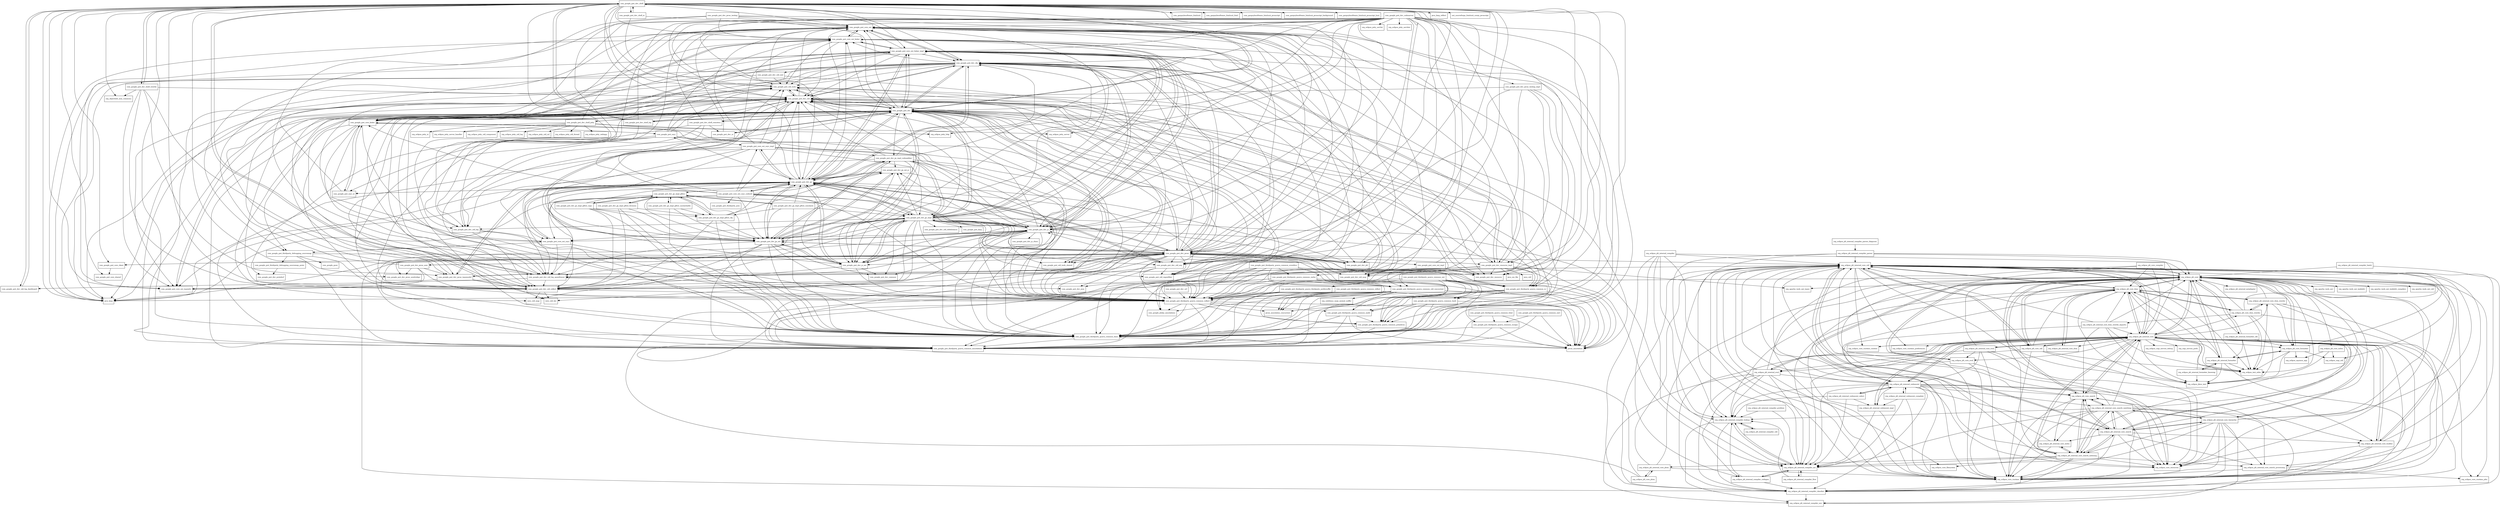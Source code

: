 digraph gwt_dev_2_8_1_package_dependencies {
  node [shape = box, fontsize=10.0];
  com_google_gwt_core_client -> com_google_gwt_core_shared;
  com_google_gwt_core_ext -> com_google_gwt_core_ext_linker;
  com_google_gwt_core_ext -> com_google_gwt_core_ext_typeinfo;
  com_google_gwt_core_ext -> com_google_gwt_dev_cfg;
  com_google_gwt_core_ext -> com_google_gwt_dev_resource;
  com_google_gwt_core_ext -> com_google_gwt_thirdparty_guava_common_base;
  com_google_gwt_core_ext_impl -> com_google_gwt_core_ext;
  com_google_gwt_core_ext_impl -> com_google_gwt_dev_resource;
  com_google_gwt_core_ext_impl -> com_google_gwt_thirdparty_guava_common_collect;
  com_google_gwt_core_ext_linker -> com_google_gwt_core_ext;
  com_google_gwt_core_ext_linker -> com_google_gwt_core_ext_linker_impl;
  com_google_gwt_core_ext_linker -> com_google_gwt_core_linker;
  com_google_gwt_core_ext_linker -> com_google_gwt_dev_js;
  com_google_gwt_core_ext_linker -> com_google_gwt_dev_util;
  com_google_gwt_core_ext_linker -> com_google_gwt_thirdparty_guava_common_base;
  com_google_gwt_core_ext_linker -> com_google_gwt_thirdparty_guava_common_collect;
  com_google_gwt_core_ext_linker -> com_google_gwt_util_tools;
  com_google_gwt_core_ext_linker -> java_lang;
  com_google_gwt_core_ext_linker_impl -> com_google_gwt_core_ext;
  com_google_gwt_core_ext_linker_impl -> com_google_gwt_core_ext_linker;
  com_google_gwt_core_ext_linker_impl -> com_google_gwt_core_ext_soyc;
  com_google_gwt_core_ext_linker_impl -> com_google_gwt_core_linker;
  com_google_gwt_core_ext_linker_impl -> com_google_gwt_dev;
  com_google_gwt_core_ext_linker_impl -> com_google_gwt_dev_cfg;
  com_google_gwt_core_ext_linker_impl -> com_google_gwt_dev_jjs;
  com_google_gwt_core_ext_linker_impl -> com_google_gwt_dev_jjs_impl;
  com_google_gwt_core_ext_linker_impl -> com_google_gwt_dev_js;
  com_google_gwt_core_ext_linker_impl -> com_google_gwt_dev_js_ast;
  com_google_gwt_core_ext_linker_impl -> com_google_gwt_dev_resource;
  com_google_gwt_core_ext_linker_impl -> com_google_gwt_dev_resource_impl;
  com_google_gwt_core_ext_linker_impl -> com_google_gwt_dev_util;
  com_google_gwt_core_ext_linker_impl -> com_google_gwt_dev_util_collect;
  com_google_gwt_core_ext_linker_impl -> com_google_gwt_thirdparty_guava_common_annotations;
  com_google_gwt_core_ext_linker_impl -> com_google_gwt_thirdparty_guava_common_collect;
  com_google_gwt_core_ext_linker_impl -> com_google_gwt_thirdparty_guava_common_primitives;
  com_google_gwt_core_ext_linker_impl -> com_google_gwt_util_tools;
  com_google_gwt_core_ext_linker_impl -> java_lang;
  com_google_gwt_core_ext_soyc -> com_google_gwt_core_linker;
  com_google_gwt_core_ext_soyc -> com_google_gwt_dev_jjs;
  com_google_gwt_core_ext_soyc -> com_google_gwt_dev_util_log_speedtracer;
  com_google_gwt_core_ext_soyc -> com_google_gwt_thirdparty_debugging_sourcemap;
  com_google_gwt_core_ext_soyc -> com_google_gwt_thirdparty_guava_common_collect;
  com_google_gwt_core_ext_soyc_coderef -> com_google_gwt_core_ext_linker;
  com_google_gwt_core_ext_soyc_coderef -> com_google_gwt_core_ext_soyc;
  com_google_gwt_core_ext_soyc_coderef -> com_google_gwt_core_ext_soyc_impl;
  com_google_gwt_core_ext_soyc_coderef -> com_google_gwt_core_linker;
  com_google_gwt_core_ext_soyc_coderef -> com_google_gwt_dev_jjs;
  com_google_gwt_core_ext_soyc_coderef -> com_google_gwt_dev_jjs_ast;
  com_google_gwt_core_ext_soyc_coderef -> com_google_gwt_dev_jjs_impl;
  com_google_gwt_core_ext_soyc_coderef -> com_google_gwt_dev_jjs_impl_codesplitter;
  com_google_gwt_core_ext_soyc_coderef -> com_google_gwt_dev_js;
  com_google_gwt_core_ext_soyc_coderef -> com_google_gwt_dev_js_ast;
  com_google_gwt_core_ext_soyc_coderef -> com_google_gwt_dev_util;
  com_google_gwt_core_ext_soyc_coderef -> com_google_gwt_thirdparty_guava_common_collect;
  com_google_gwt_core_ext_soyc_coderef -> com_google_gwt_thirdparty_json;
  com_google_gwt_core_ext_soyc_coderef -> com_google_gwt_util_tools;
  com_google_gwt_core_ext_soyc_coderef -> java_lang;
  com_google_gwt_core_ext_soyc_impl -> com_google_gwt_core_ext;
  com_google_gwt_core_ext_soyc_impl -> com_google_gwt_core_ext_soyc;
  com_google_gwt_core_ext_soyc_impl -> com_google_gwt_dev_jjs;
  com_google_gwt_core_ext_soyc_impl -> com_google_gwt_dev_jjs_ast;
  com_google_gwt_core_ext_soyc_impl -> com_google_gwt_dev_jjs_impl;
  com_google_gwt_core_ext_soyc_impl -> com_google_gwt_dev_jjs_impl_codesplitter;
  com_google_gwt_core_ext_soyc_impl -> com_google_gwt_dev_js;
  com_google_gwt_core_ext_soyc_impl -> com_google_gwt_dev_js_ast;
  com_google_gwt_core_ext_soyc_impl -> com_google_gwt_dev_util;
  com_google_gwt_core_ext_soyc_impl -> com_google_gwt_thirdparty_guava_common_collect;
  com_google_gwt_core_ext_soyc_impl -> com_google_gwt_util_tools;
  com_google_gwt_core_ext_soyc_impl -> java_lang;
  com_google_gwt_core_linker -> com_google_gwt_core_ext;
  com_google_gwt_core_linker -> com_google_gwt_core_ext_linker;
  com_google_gwt_core_linker -> com_google_gwt_core_ext_linker_impl;
  com_google_gwt_core_linker -> com_google_gwt_dev;
  com_google_gwt_core_linker -> com_google_gwt_dev_util;
  com_google_gwt_core_linker -> com_google_gwt_dev_util_collect;
  com_google_gwt_core_linker -> com_google_gwt_dev_util_log_speedtracer;
  com_google_gwt_core_linker -> com_google_gwt_soyc;
  com_google_gwt_core_linker -> com_google_gwt_soyc_io;
  com_google_gwt_core_linker -> com_google_gwt_thirdparty_debugging_sourcemap;
  com_google_gwt_core_linker -> com_google_gwt_thirdparty_guava_common_base;
  com_google_gwt_core_linker -> com_google_gwt_util_tools;
  com_google_gwt_core_linker -> com_google_gwt_util_tools_shared;
  com_google_gwt_dev -> cern_colt_list;
  com_google_gwt_dev -> cern_colt_map;
  com_google_gwt_dev -> com_google_gwt_core_ext;
  com_google_gwt_dev -> com_google_gwt_core_ext_linker;
  com_google_gwt_dev -> com_google_gwt_core_ext_linker_impl;
  com_google_gwt_dev -> com_google_gwt_core_ext_typeinfo;
  com_google_gwt_dev -> com_google_gwt_core_linker;
  com_google_gwt_dev -> com_google_gwt_dev_cfg;
  com_google_gwt_dev -> com_google_gwt_dev_javac;
  com_google_gwt_dev -> com_google_gwt_dev_javac_typemodel;
  com_google_gwt_dev -> com_google_gwt_dev_jdt;
  com_google_gwt_dev -> com_google_gwt_dev_jjs;
  com_google_gwt_dev -> com_google_gwt_dev_jjs_ast;
  com_google_gwt_dev -> com_google_gwt_dev_jjs_impl;
  com_google_gwt_dev -> com_google_gwt_dev_jjs_impl_codesplitter;
  com_google_gwt_dev -> com_google_gwt_dev_js;
  com_google_gwt_dev -> com_google_gwt_dev_json;
  com_google_gwt_dev -> com_google_gwt_dev_resource;
  com_google_gwt_dev -> com_google_gwt_dev_resource_impl;
  com_google_gwt_dev -> com_google_gwt_dev_shell;
  com_google_gwt_dev -> com_google_gwt_dev_shell_jetty;
  com_google_gwt_dev -> com_google_gwt_dev_shell_log;
  com_google_gwt_dev -> com_google_gwt_dev_shell_remoteui;
  com_google_gwt_dev -> com_google_gwt_dev_ui;
  com_google_gwt_dev -> com_google_gwt_dev_util;
  com_google_gwt_dev -> com_google_gwt_dev_util_arg;
  com_google_gwt_dev -> com_google_gwt_dev_util_collect;
  com_google_gwt_dev -> com_google_gwt_dev_util_log;
  com_google_gwt_dev -> com_google_gwt_dev_util_log_speedtracer;
  com_google_gwt_dev -> com_google_gwt_thirdparty_guava_common_annotations;
  com_google_gwt_dev -> com_google_gwt_thirdparty_guava_common_base;
  com_google_gwt_dev -> com_google_gwt_thirdparty_guava_common_cache;
  com_google_gwt_dev -> com_google_gwt_thirdparty_guava_common_collect;
  com_google_gwt_dev -> com_google_gwt_thirdparty_guava_common_io;
  com_google_gwt_dev -> com_google_gwt_thirdparty_guava_common_util_concurrent;
  com_google_gwt_dev -> com_google_gwt_util_regexfilter;
  com_google_gwt_dev -> com_google_gwt_util_tools;
  com_google_gwt_dev -> com_google_gwt_util_tools_shared;
  com_google_gwt_dev -> java_lang;
  com_google_gwt_dev_cfg -> com_google_gwt_core_ext;
  com_google_gwt_dev_cfg -> com_google_gwt_core_ext_linker;
  com_google_gwt_dev_cfg -> com_google_gwt_core_ext_typeinfo;
  com_google_gwt_dev_cfg -> com_google_gwt_dev;
  com_google_gwt_dev_cfg -> com_google_gwt_dev_javac;
  com_google_gwt_dev_cfg -> com_google_gwt_dev_javac_typemodel;
  com_google_gwt_dev_cfg -> com_google_gwt_dev_jjs;
  com_google_gwt_dev_cfg -> com_google_gwt_dev_js;
  com_google_gwt_dev_cfg -> com_google_gwt_dev_js_ast;
  com_google_gwt_dev_cfg -> com_google_gwt_dev_resource;
  com_google_gwt_dev_cfg -> com_google_gwt_dev_resource_impl;
  com_google_gwt_dev_cfg -> com_google_gwt_dev_util;
  com_google_gwt_dev_cfg -> com_google_gwt_dev_util_collect;
  com_google_gwt_dev_cfg -> com_google_gwt_dev_util_log_speedtracer;
  com_google_gwt_dev_cfg -> com_google_gwt_dev_util_msg;
  com_google_gwt_dev_cfg -> com_google_gwt_dev_util_xml;
  com_google_gwt_dev_cfg -> com_google_gwt_thirdparty_guava_common_annotations;
  com_google_gwt_dev_cfg -> com_google_gwt_thirdparty_guava_common_base;
  com_google_gwt_dev_cfg -> com_google_gwt_thirdparty_guava_common_collect;
  com_google_gwt_dev_cfg -> com_google_gwt_util_tools;
  com_google_gwt_dev_cfg -> java_lang;
  com_google_gwt_dev_codeserver -> com_google_gwt_core_ext;
  com_google_gwt_dev_codeserver -> com_google_gwt_core_ext_linker_impl;
  com_google_gwt_dev_codeserver -> com_google_gwt_core_linker;
  com_google_gwt_dev_codeserver -> com_google_gwt_dev;
  com_google_gwt_dev_codeserver -> com_google_gwt_dev_cfg;
  com_google_gwt_dev_codeserver -> com_google_gwt_dev_javac;
  com_google_gwt_dev_codeserver -> com_google_gwt_dev_jjs;
  com_google_gwt_dev_codeserver -> com_google_gwt_dev_js;
  com_google_gwt_dev_codeserver -> com_google_gwt_dev_json;
  com_google_gwt_dev_codeserver -> com_google_gwt_dev_resource_impl;
  com_google_gwt_dev_codeserver -> com_google_gwt_dev_util;
  com_google_gwt_dev_codeserver -> com_google_gwt_dev_util_arg;
  com_google_gwt_dev_codeserver -> com_google_gwt_dev_util_log;
  com_google_gwt_dev_codeserver -> com_google_gwt_thirdparty_debugging_sourcemap;
  com_google_gwt_dev_codeserver -> com_google_gwt_thirdparty_guava_common_base;
  com_google_gwt_dev_codeserver -> com_google_gwt_thirdparty_guava_common_collect;
  com_google_gwt_dev_codeserver -> com_google_gwt_thirdparty_guava_common_io;
  com_google_gwt_dev_codeserver -> com_google_gwt_thirdparty_guava_common_util_concurrent;
  com_google_gwt_dev_codeserver -> com_google_gwt_util_regexfilter;
  com_google_gwt_dev_codeserver -> com_google_gwt_util_tools;
  com_google_gwt_dev_codeserver -> org_eclipse_jetty_http;
  com_google_gwt_dev_codeserver -> org_eclipse_jetty_server;
  com_google_gwt_dev_codeserver -> org_eclipse_jetty_servlet;
  com_google_gwt_dev_codeserver -> org_eclipse_jetty_servlets;
  com_google_gwt_dev_javac -> com_google_gwt_core_client;
  com_google_gwt_dev_javac -> com_google_gwt_core_ext;
  com_google_gwt_dev_javac -> com_google_gwt_core_ext_impl;
  com_google_gwt_dev_javac -> com_google_gwt_core_ext_linker;
  com_google_gwt_dev_javac -> com_google_gwt_core_ext_linker_impl;
  com_google_gwt_dev_javac -> com_google_gwt_core_ext_typeinfo;
  com_google_gwt_dev_javac -> com_google_gwt_dev;
  com_google_gwt_dev_javac -> com_google_gwt_dev_cfg;
  com_google_gwt_dev_javac -> com_google_gwt_dev_javac_asm;
  com_google_gwt_dev_javac -> com_google_gwt_dev_javac_asmbridge;
  com_google_gwt_dev_javac -> com_google_gwt_dev_javac_typemodel;
  com_google_gwt_dev_javac -> com_google_gwt_dev_jdt;
  com_google_gwt_dev_javac -> com_google_gwt_dev_jjs;
  com_google_gwt_dev_javac -> com_google_gwt_dev_jjs_ast;
  com_google_gwt_dev_javac -> com_google_gwt_dev_jjs_impl;
  com_google_gwt_dev_javac -> com_google_gwt_dev_js;
  com_google_gwt_dev_javac -> com_google_gwt_dev_js_ast;
  com_google_gwt_dev_javac -> com_google_gwt_dev_resource;
  com_google_gwt_dev_javac -> com_google_gwt_dev_resource_impl;
  com_google_gwt_dev_javac -> com_google_gwt_dev_util;
  com_google_gwt_dev_javac -> com_google_gwt_dev_util_arg;
  com_google_gwt_dev_javac -> com_google_gwt_dev_util_collect;
  com_google_gwt_dev_javac -> com_google_gwt_dev_util_log_speedtracer;
  com_google_gwt_dev_javac -> com_google_gwt_dev_util_msg;
  com_google_gwt_dev_javac -> com_google_gwt_thirdparty_guava_common_annotations;
  com_google_gwt_dev_javac -> com_google_gwt_thirdparty_guava_common_base;
  com_google_gwt_dev_javac -> com_google_gwt_thirdparty_guava_common_collect;
  com_google_gwt_dev_javac -> com_google_gwt_thirdparty_guava_common_io;
  com_google_gwt_dev_javac -> com_google_gwt_thirdparty_guava_common_util_concurrent;
  com_google_gwt_dev_javac -> com_google_gwt_util_regexfilter;
  com_google_gwt_dev_javac -> com_google_gwt_util_tools;
  com_google_gwt_dev_javac -> com_google_gwt_util_tools_shared;
  com_google_gwt_dev_javac -> java_lang;
  com_google_gwt_dev_javac -> org_eclipse_jdt_internal_compiler_classfmt;
  com_google_gwt_dev_javac -> org_eclipse_jdt_internal_core_util;
  com_google_gwt_dev_javac_asm -> com_google_gwt_core_ext;
  com_google_gwt_dev_javac_asm -> com_google_gwt_core_ext_typeinfo;
  com_google_gwt_dev_javac_asm -> com_google_gwt_dev_javac;
  com_google_gwt_dev_javac_asm -> com_google_gwt_dev_javac_asmbridge;
  com_google_gwt_dev_javac_asm -> com_google_gwt_dev_javac_typemodel;
  com_google_gwt_dev_javac_asm -> com_google_gwt_dev_util;
  com_google_gwt_dev_javac_asm -> com_google_gwt_thirdparty_guava_common_collect;
  com_google_gwt_dev_javac_testing -> com_google_gwt_core_ext;
  com_google_gwt_dev_javac_testing -> com_google_gwt_core_ext_linker;
  com_google_gwt_dev_javac_testing -> com_google_gwt_dev;
  com_google_gwt_dev_javac_testing -> com_google_gwt_dev_javac;
  com_google_gwt_dev_javac_testing -> com_google_gwt_dev_javac_testing_impl;
  com_google_gwt_dev_javac_testing -> com_google_gwt_dev_util_collect;
  com_google_gwt_dev_javac_testing -> com_google_gwt_dev_util_log;
  com_google_gwt_dev_javac_testing_impl -> com_google_gwt_dev_javac;
  com_google_gwt_dev_javac_testing_impl -> com_google_gwt_dev_resource;
  com_google_gwt_dev_javac_testing_impl -> com_google_gwt_dev_resource_impl;
  com_google_gwt_dev_javac_testing_impl -> com_google_gwt_dev_util;
  com_google_gwt_dev_javac_testing_impl -> com_google_gwt_thirdparty_guava_common_collect;
  com_google_gwt_dev_javac_testing_impl -> com_google_gwt_thirdparty_guava_common_io;
  com_google_gwt_dev_javac_typemodel -> com_google_gwt_core_ext_typeinfo;
  com_google_gwt_dev_javac_typemodel -> com_google_gwt_dev_javac;
  com_google_gwt_dev_javac_typemodel -> com_google_gwt_dev_jjs;
  com_google_gwt_dev_javac_typemodel -> com_google_gwt_dev_util;
  com_google_gwt_dev_javac_typemodel -> com_google_gwt_dev_util_collect;
  com_google_gwt_dev_javac_typemodel -> com_google_gwt_thirdparty_guava_common_collect;
  com_google_gwt_dev_jdt -> com_google_gwt_core_ext;
  com_google_gwt_dev_jdt -> com_google_gwt_dev_javac;
  com_google_gwt_dev_jjs -> com_google_gwt_core_ext;
  com_google_gwt_dev_jjs -> com_google_gwt_core_ext_linker;
  com_google_gwt_dev_jjs -> com_google_gwt_core_ext_linker_impl;
  com_google_gwt_dev_jjs -> com_google_gwt_core_ext_soyc;
  com_google_gwt_dev_jjs -> com_google_gwt_core_ext_soyc_coderef;
  com_google_gwt_dev_jjs -> com_google_gwt_core_ext_soyc_impl;
  com_google_gwt_dev_jjs -> com_google_gwt_core_ext_typeinfo;
  com_google_gwt_dev_jjs -> com_google_gwt_core_linker;
  com_google_gwt_dev_jjs -> com_google_gwt_dev;
  com_google_gwt_dev_jjs -> com_google_gwt_dev_cfg;
  com_google_gwt_dev_jjs -> com_google_gwt_dev_javac;
  com_google_gwt_dev_jjs -> com_google_gwt_dev_javac_typemodel;
  com_google_gwt_dev_jjs -> com_google_gwt_dev_jdt;
  com_google_gwt_dev_jjs -> com_google_gwt_dev_jjs_ast;
  com_google_gwt_dev_jjs -> com_google_gwt_dev_jjs_impl;
  com_google_gwt_dev_jjs -> com_google_gwt_dev_jjs_impl_codesplitter;
  com_google_gwt_dev_jjs -> com_google_gwt_dev_jjs_impl_gflow;
  com_google_gwt_dev_jjs -> com_google_gwt_dev_js;
  com_google_gwt_dev_jjs -> com_google_gwt_dev_js_ast;
  com_google_gwt_dev_jjs -> com_google_gwt_dev_util;
  com_google_gwt_dev_jjs -> com_google_gwt_dev_util_arg;
  com_google_gwt_dev_jjs -> com_google_gwt_dev_util_log_speedtracer;
  com_google_gwt_dev_jjs -> com_google_gwt_soyc;
  com_google_gwt_dev_jjs -> com_google_gwt_soyc_io;
  com_google_gwt_dev_jjs -> com_google_gwt_thirdparty_guava_common_annotations;
  com_google_gwt_dev_jjs -> com_google_gwt_thirdparty_guava_common_collect;
  com_google_gwt_dev_jjs -> com_google_gwt_util_regexfilter;
  com_google_gwt_dev_jjs_ast -> com_google_gwt_dev;
  com_google_gwt_dev_jjs_ast -> com_google_gwt_dev_common;
  com_google_gwt_dev_jjs_ast -> com_google_gwt_dev_javac;
  com_google_gwt_dev_jjs_ast -> com_google_gwt_dev_jjs;
  com_google_gwt_dev_jjs_ast -> com_google_gwt_dev_jjs_ast_js;
  com_google_gwt_dev_jjs_ast -> com_google_gwt_dev_jjs_impl;
  com_google_gwt_dev_jjs_ast -> com_google_gwt_dev_jjs_impl_codesplitter;
  com_google_gwt_dev_jjs_ast -> com_google_gwt_dev_js;
  com_google_gwt_dev_jjs_ast -> com_google_gwt_dev_js_ast;
  com_google_gwt_dev_jjs_ast -> com_google_gwt_dev_util;
  com_google_gwt_dev_jjs_ast -> com_google_gwt_dev_util_collect;
  com_google_gwt_dev_jjs_ast -> com_google_gwt_dev_util_log_speedtracer;
  com_google_gwt_dev_jjs_ast -> com_google_gwt_thirdparty_guava_common_annotations;
  com_google_gwt_dev_jjs_ast -> com_google_gwt_thirdparty_guava_common_base;
  com_google_gwt_dev_jjs_ast -> com_google_gwt_thirdparty_guava_common_collect;
  com_google_gwt_dev_jjs_ast_js -> com_google_gwt_dev_jjs;
  com_google_gwt_dev_jjs_ast_js -> com_google_gwt_dev_jjs_ast;
  com_google_gwt_dev_jjs_ast_js -> com_google_gwt_dev_js_ast;
  com_google_gwt_dev_jjs_ast_js -> com_google_gwt_dev_util_collect;
  com_google_gwt_dev_jjs_ast_js -> com_google_gwt_thirdparty_guava_common_collect;
  com_google_gwt_dev_jjs_impl -> cern_colt_list;
  com_google_gwt_dev_jjs_impl -> cern_colt_map;
  com_google_gwt_dev_jjs_impl -> com_google_gwt_core_ext;
  com_google_gwt_dev_jjs_impl -> com_google_gwt_core_ext_linker;
  com_google_gwt_dev_jjs_impl -> com_google_gwt_core_ext_linker_impl;
  com_google_gwt_dev_jjs_impl -> com_google_gwt_core_ext_soyc;
  com_google_gwt_dev_jjs_impl -> com_google_gwt_dev;
  com_google_gwt_dev_jjs_impl -> com_google_gwt_dev_cfg;
  com_google_gwt_dev_jjs_impl -> com_google_gwt_dev_common;
  com_google_gwt_dev_jjs_impl -> com_google_gwt_dev_javac;
  com_google_gwt_dev_jjs_impl -> com_google_gwt_dev_jdt;
  com_google_gwt_dev_jjs_impl -> com_google_gwt_dev_jjs;
  com_google_gwt_dev_jjs_impl -> com_google_gwt_dev_jjs_ast;
  com_google_gwt_dev_jjs_impl -> com_google_gwt_dev_jjs_ast_js;
  com_google_gwt_dev_jjs_impl -> com_google_gwt_dev_jjs_impl_codesplitter;
  com_google_gwt_dev_jjs_impl -> com_google_gwt_dev_js;
  com_google_gwt_dev_jjs_impl -> com_google_gwt_dev_js_ast;
  com_google_gwt_dev_jjs_impl -> com_google_gwt_dev_util;
  com_google_gwt_dev_jjs_impl -> com_google_gwt_dev_util_arg;
  com_google_gwt_dev_jjs_impl -> com_google_gwt_dev_util_collect;
  com_google_gwt_dev_jjs_impl -> com_google_gwt_dev_util_editdistance;
  com_google_gwt_dev_jjs_impl -> com_google_gwt_dev_util_log;
  com_google_gwt_dev_jjs_impl -> com_google_gwt_dev_util_log_speedtracer;
  com_google_gwt_dev_jjs_impl -> com_google_gwt_lang;
  com_google_gwt_dev_jjs_impl -> com_google_gwt_thirdparty_guava_common_annotations;
  com_google_gwt_dev_jjs_impl -> com_google_gwt_thirdparty_guava_common_base;
  com_google_gwt_dev_jjs_impl -> com_google_gwt_thirdparty_guava_common_collect;
  com_google_gwt_dev_jjs_impl -> com_google_gwt_util_regexfilter;
  com_google_gwt_dev_jjs_impl -> org_eclipse_jdt_internal_compiler_ast;
  com_google_gwt_dev_jjs_impl -> org_eclipse_jdt_internal_compiler_lookup;
  com_google_gwt_dev_jjs_impl_codesplitter -> com_google_gwt_core_ext;
  com_google_gwt_dev_jjs_impl_codesplitter -> com_google_gwt_dev_cfg;
  com_google_gwt_dev_jjs_impl_codesplitter -> com_google_gwt_dev_jjs;
  com_google_gwt_dev_jjs_impl_codesplitter -> com_google_gwt_dev_jjs_ast;
  com_google_gwt_dev_jjs_impl_codesplitter -> com_google_gwt_dev_jjs_ast_js;
  com_google_gwt_dev_jjs_impl_codesplitter -> com_google_gwt_dev_jjs_impl;
  com_google_gwt_dev_jjs_impl_codesplitter -> com_google_gwt_dev_js;
  com_google_gwt_dev_jjs_impl_codesplitter -> com_google_gwt_dev_js_ast;
  com_google_gwt_dev_jjs_impl_codesplitter -> com_google_gwt_dev_util;
  com_google_gwt_dev_jjs_impl_codesplitter -> com_google_gwt_dev_util_log_speedtracer;
  com_google_gwt_dev_jjs_impl_codesplitter -> com_google_gwt_thirdparty_guava_common_base;
  com_google_gwt_dev_jjs_impl_codesplitter -> com_google_gwt_thirdparty_guava_common_collect;
  com_google_gwt_dev_jjs_impl_gflow -> com_google_gwt_dev_jjs_ast;
  com_google_gwt_dev_jjs_impl_gflow -> com_google_gwt_dev_jjs_impl;
  com_google_gwt_dev_jjs_impl_gflow -> com_google_gwt_dev_jjs_impl_gflow_cfg;
  com_google_gwt_dev_jjs_impl_gflow -> com_google_gwt_dev_jjs_impl_gflow_constants;
  com_google_gwt_dev_jjs_impl_gflow -> com_google_gwt_dev_jjs_impl_gflow_copy;
  com_google_gwt_dev_jjs_impl_gflow -> com_google_gwt_dev_jjs_impl_gflow_liveness;
  com_google_gwt_dev_jjs_impl_gflow -> com_google_gwt_dev_jjs_impl_gflow_unreachable;
  com_google_gwt_dev_jjs_impl_gflow -> com_google_gwt_dev_util_log_speedtracer;
  com_google_gwt_dev_jjs_impl_gflow -> com_google_gwt_thirdparty_guava_common_base;
  com_google_gwt_dev_jjs_impl_gflow_cfg -> com_google_gwt_dev_jjs;
  com_google_gwt_dev_jjs_impl_gflow_cfg -> com_google_gwt_dev_jjs_ast;
  com_google_gwt_dev_jjs_impl_gflow_cfg -> com_google_gwt_dev_jjs_ast_js;
  com_google_gwt_dev_jjs_impl_gflow_cfg -> com_google_gwt_dev_jjs_impl_gflow;
  com_google_gwt_dev_jjs_impl_gflow_cfg -> com_google_gwt_dev_util_collect;
  com_google_gwt_dev_jjs_impl_gflow_cfg -> com_google_gwt_thirdparty_guava_common_base;
  com_google_gwt_dev_jjs_impl_gflow_constants -> com_google_gwt_dev_jjs;
  com_google_gwt_dev_jjs_impl_gflow_constants -> com_google_gwt_dev_jjs_ast;
  com_google_gwt_dev_jjs_impl_gflow_constants -> com_google_gwt_dev_jjs_ast_js;
  com_google_gwt_dev_jjs_impl_gflow_constants -> com_google_gwt_dev_jjs_impl;
  com_google_gwt_dev_jjs_impl_gflow_constants -> com_google_gwt_dev_jjs_impl_gflow;
  com_google_gwt_dev_jjs_impl_gflow_constants -> com_google_gwt_dev_jjs_impl_gflow_cfg;
  com_google_gwt_dev_jjs_impl_gflow_constants -> com_google_gwt_thirdparty_guava_common_base;
  com_google_gwt_dev_jjs_impl_gflow_copy -> com_google_gwt_dev_jjs;
  com_google_gwt_dev_jjs_impl_gflow_copy -> com_google_gwt_dev_jjs_ast;
  com_google_gwt_dev_jjs_impl_gflow_copy -> com_google_gwt_dev_jjs_impl_gflow;
  com_google_gwt_dev_jjs_impl_gflow_copy -> com_google_gwt_dev_jjs_impl_gflow_cfg;
  com_google_gwt_dev_jjs_impl_gflow_copy -> com_google_gwt_dev_util_collect;
  com_google_gwt_dev_jjs_impl_gflow_copy -> com_google_gwt_thirdparty_guava_common_base;
  com_google_gwt_dev_jjs_impl_gflow_liveness -> com_google_gwt_dev_jjs_ast;
  com_google_gwt_dev_jjs_impl_gflow_liveness -> com_google_gwt_dev_jjs_impl_gflow;
  com_google_gwt_dev_jjs_impl_gflow_liveness -> com_google_gwt_dev_jjs_impl_gflow_cfg;
  com_google_gwt_dev_jjs_impl_gflow_liveness -> com_google_gwt_dev_util_collect;
  com_google_gwt_dev_jjs_impl_gflow_liveness -> com_google_gwt_thirdparty_guava_common_base;
  com_google_gwt_dev_jjs_impl_gflow_unreachable -> com_google_gwt_dev_jjs_ast;
  com_google_gwt_dev_jjs_impl_gflow_unreachable -> com_google_gwt_dev_jjs_impl_gflow;
  com_google_gwt_dev_jjs_impl_gflow_unreachable -> com_google_gwt_dev_jjs_impl_gflow_cfg;
  com_google_gwt_dev_jjs_impl_gflow_unreachable -> com_google_gwt_thirdparty_guava_common_base;
  com_google_gwt_dev_js -> com_google_gwt_core_ext;
  com_google_gwt_dev_js -> com_google_gwt_core_ext_linker;
  com_google_gwt_dev_js -> com_google_gwt_core_ext_linker_impl;
  com_google_gwt_dev_js -> com_google_gwt_core_ext_soyc;
  com_google_gwt_dev_js -> com_google_gwt_dev_cfg;
  com_google_gwt_dev_js -> com_google_gwt_dev_common;
  com_google_gwt_dev_js -> com_google_gwt_dev_jjs;
  com_google_gwt_dev_js -> com_google_gwt_dev_jjs_ast;
  com_google_gwt_dev_js -> com_google_gwt_dev_jjs_ast_js;
  com_google_gwt_dev_js -> com_google_gwt_dev_jjs_impl;
  com_google_gwt_dev_js -> com_google_gwt_dev_js_ast;
  com_google_gwt_dev_js -> com_google_gwt_dev_js_rhino;
  com_google_gwt_dev_js -> com_google_gwt_dev_util;
  com_google_gwt_dev_js -> com_google_gwt_dev_util_collect;
  com_google_gwt_dev_js -> com_google_gwt_dev_util_log_speedtracer;
  com_google_gwt_dev_js -> com_google_gwt_thirdparty_guava_common_annotations;
  com_google_gwt_dev_js -> com_google_gwt_thirdparty_guava_common_base;
  com_google_gwt_dev_js -> com_google_gwt_thirdparty_guava_common_collect;
  com_google_gwt_dev_js -> com_google_gwt_thirdparty_guava_common_io;
  com_google_gwt_dev_js -> com_google_gwt_util_tools_shared;
  com_google_gwt_dev_js_ast -> com_google_gwt_dev_common;
  com_google_gwt_dev_js_ast -> com_google_gwt_dev_jjs;
  com_google_gwt_dev_js_ast -> com_google_gwt_dev_jjs_ast;
  com_google_gwt_dev_js_ast -> com_google_gwt_dev_jjs_impl;
  com_google_gwt_dev_js_ast -> com_google_gwt_dev_js;
  com_google_gwt_dev_js_ast -> com_google_gwt_dev_util;
  com_google_gwt_dev_js_ast -> com_google_gwt_dev_util_collect;
  com_google_gwt_dev_js_ast -> com_google_gwt_thirdparty_guava_common_collect;
  com_google_gwt_dev_resource_impl -> com_google_gwt_core_ext;
  com_google_gwt_dev_resource_impl -> com_google_gwt_dev_cfg;
  com_google_gwt_dev_resource_impl -> com_google_gwt_dev_resource;
  com_google_gwt_dev_resource_impl -> com_google_gwt_dev_util;
  com_google_gwt_dev_resource_impl -> com_google_gwt_dev_util_collect;
  com_google_gwt_dev_resource_impl -> com_google_gwt_dev_util_log_speedtracer;
  com_google_gwt_dev_resource_impl -> com_google_gwt_dev_util_msg;
  com_google_gwt_dev_resource_impl -> com_google_gwt_thirdparty_guava_common_annotations;
  com_google_gwt_dev_resource_impl -> com_google_gwt_thirdparty_guava_common_base;
  com_google_gwt_dev_resource_impl -> com_google_gwt_thirdparty_guava_common_collect;
  com_google_gwt_dev_resource_impl -> com_google_gwt_thirdparty_guava_common_io;
  com_google_gwt_dev_resource_impl -> java_nio_file;
  com_google_gwt_dev_resource_impl -> java_util;
  com_google_gwt_dev_resource_impl -> org_apache_tools_ant_types;
  com_google_gwt_dev_shell -> com_gargoylesoftware_htmlunit;
  com_google_gwt_dev_shell -> com_gargoylesoftware_htmlunit_html;
  com_google_gwt_dev_shell -> com_gargoylesoftware_htmlunit_javascript;
  com_google_gwt_dev_shell -> com_gargoylesoftware_htmlunit_javascript_background;
  com_google_gwt_dev_shell -> com_gargoylesoftware_htmlunit_javascript_host;
  com_google_gwt_dev_shell -> com_google_gwt_core_client;
  com_google_gwt_dev_shell -> com_google_gwt_core_ext;
  com_google_gwt_dev_shell -> com_google_gwt_core_ext_linker;
  com_google_gwt_dev_shell -> com_google_gwt_core_ext_linker_impl;
  com_google_gwt_dev_shell -> com_google_gwt_core_ext_typeinfo;
  com_google_gwt_dev_shell -> com_google_gwt_core_shared;
  com_google_gwt_dev_shell -> com_google_gwt_dev;
  com_google_gwt_dev_shell -> com_google_gwt_dev_cfg;
  com_google_gwt_dev_shell -> com_google_gwt_dev_javac;
  com_google_gwt_dev_shell -> com_google_gwt_dev_javac_typemodel;
  com_google_gwt_dev_shell -> com_google_gwt_dev_jdt;
  com_google_gwt_dev_shell -> com_google_gwt_dev_jjs;
  com_google_gwt_dev_shell -> com_google_gwt_dev_js;
  com_google_gwt_dev_shell -> com_google_gwt_dev_js_ast;
  com_google_gwt_dev_shell -> com_google_gwt_dev_shell_ie;
  com_google_gwt_dev_shell -> com_google_gwt_dev_shell_log;
  com_google_gwt_dev_shell -> com_google_gwt_dev_shell_rewrite;
  com_google_gwt_dev_shell -> com_google_gwt_dev_util;
  com_google_gwt_dev_shell -> com_google_gwt_dev_util_arg;
  com_google_gwt_dev_shell -> com_google_gwt_dev_util_collect;
  com_google_gwt_dev_shell -> com_google_gwt_dev_util_log;
  com_google_gwt_dev_shell -> com_google_gwt_dev_util_log_dashboard;
  com_google_gwt_dev_shell -> com_google_gwt_dev_util_log_speedtracer;
  com_google_gwt_dev_shell -> com_google_gwt_dev_util_msg;
  com_google_gwt_dev_shell -> com_google_gwt_thirdparty_guava_common_base;
  com_google_gwt_dev_shell -> com_google_gwt_thirdparty_guava_common_collect;
  com_google_gwt_dev_shell -> com_google_gwt_thirdparty_guava_common_primitives;
  com_google_gwt_dev_shell -> com_google_gwt_util_regexfilter;
  com_google_gwt_dev_shell -> com_google_gwt_util_tools;
  com_google_gwt_dev_shell -> java_lang;
  com_google_gwt_dev_shell -> java_lang_reflect;
  com_google_gwt_dev_shell -> net_sourceforge_htmlunit_corejs_javascript;
  com_google_gwt_dev_shell -> org_objectweb_asm_commons;
  com_google_gwt_dev_shell_ie -> com_google_gwt_core_ext;
  com_google_gwt_dev_shell_ie -> com_google_gwt_dev_shell;
  com_google_gwt_dev_shell_ie -> com_google_gwt_util_tools;
  com_google_gwt_dev_shell_jetty -> com_google_gwt_core_ext;
  com_google_gwt_dev_shell_jetty -> com_google_gwt_dev_util;
  com_google_gwt_dev_shell_jetty -> com_google_gwt_thirdparty_guava_common_collect;
  com_google_gwt_dev_shell_jetty -> org_eclipse_jetty_http;
  com_google_gwt_dev_shell_jetty -> org_eclipse_jetty_io;
  com_google_gwt_dev_shell_jetty -> org_eclipse_jetty_server;
  com_google_gwt_dev_shell_jetty -> org_eclipse_jetty_server_handler;
  com_google_gwt_dev_shell_jetty -> org_eclipse_jetty_util_component;
  com_google_gwt_dev_shell_jetty -> org_eclipse_jetty_util_log;
  com_google_gwt_dev_shell_jetty -> org_eclipse_jetty_util_ssl;
  com_google_gwt_dev_shell_jetty -> org_eclipse_jetty_util_thread;
  com_google_gwt_dev_shell_jetty -> org_eclipse_jetty_webapp;
  com_google_gwt_dev_shell_log -> com_google_gwt_core_ext;
  com_google_gwt_dev_shell_log -> com_google_gwt_dev;
  com_google_gwt_dev_shell_log -> com_google_gwt_dev_shell;
  com_google_gwt_dev_shell_log -> com_google_gwt_dev_util;
  com_google_gwt_dev_shell_log -> com_google_gwt_dev_util_log;
  com_google_gwt_dev_shell_remoteui -> com_google_gwt_core_ext;
  com_google_gwt_dev_shell_remoteui -> com_google_gwt_dev;
  com_google_gwt_dev_shell_remoteui -> com_google_gwt_dev_protobuf;
  com_google_gwt_dev_shell_remoteui -> com_google_gwt_dev_ui;
  com_google_gwt_dev_shell_remoteui -> com_google_gwt_dev_util;
  com_google_gwt_dev_shell_remoteui -> com_google_gwt_dev_util_collect;
  com_google_gwt_dev_shell_remoteui -> com_google_gwt_dev_util_log;
  com_google_gwt_dev_shell_rewrite -> com_google_gwt_core_ext_typeinfo;
  com_google_gwt_dev_shell_rewrite -> com_google_gwt_dev_javac_asmbridge;
  com_google_gwt_dev_shell_rewrite -> com_google_gwt_dev_shell;
  com_google_gwt_dev_shell_rewrite -> com_google_gwt_dev_util;
  com_google_gwt_dev_shell_rewrite -> com_google_gwt_dev_util_collect;
  com_google_gwt_dev_shell_rewrite -> com_google_gwt_dev_util_log_speedtracer;
  com_google_gwt_dev_shell_rewrite -> org_objectweb_asm_commons;
  com_google_gwt_dev_ui -> com_google_gwt_core_ext;
  com_google_gwt_dev_ui -> com_google_gwt_dev;
  com_google_gwt_dev_ui -> com_google_gwt_dev_util_log;
  com_google_gwt_dev_url -> com_google_gwt_thirdparty_guava_common_collect;
  com_google_gwt_dev_util -> com_google_gwt_core_ext;
  com_google_gwt_dev_util -> com_google_gwt_core_ext_typeinfo;
  com_google_gwt_dev_util -> com_google_gwt_dev;
  com_google_gwt_dev_util -> com_google_gwt_dev_cfg;
  com_google_gwt_dev_util -> com_google_gwt_dev_jjs_ast;
  com_google_gwt_dev_util -> com_google_gwt_dev_util_collect;
  com_google_gwt_dev_util -> com_google_gwt_dev_util_log_speedtracer;
  com_google_gwt_dev_util -> com_google_gwt_dev_util_msg;
  com_google_gwt_dev_util -> com_google_gwt_thirdparty_guava_common_base;
  com_google_gwt_dev_util -> com_google_gwt_thirdparty_guava_common_collect;
  com_google_gwt_dev_util -> com_google_gwt_thirdparty_guava_common_hash;
  com_google_gwt_dev_util -> com_google_gwt_thirdparty_guava_common_io;
  com_google_gwt_dev_util -> com_google_gwt_util_tools;
  com_google_gwt_dev_util -> com_google_gwt_util_tools_shared;
  com_google_gwt_dev_util -> java_lang;
  com_google_gwt_dev_util_arg -> com_google_gwt_core_ext;
  com_google_gwt_dev_util_arg -> com_google_gwt_dev_cfg;
  com_google_gwt_dev_util_arg -> com_google_gwt_dev_jjs;
  com_google_gwt_dev_util_arg -> com_google_gwt_dev_js;
  com_google_gwt_dev_util_arg -> com_google_gwt_thirdparty_guava_common_annotations;
  com_google_gwt_dev_util_arg -> com_google_gwt_thirdparty_guava_common_base;
  com_google_gwt_dev_util_arg -> com_google_gwt_thirdparty_guava_common_collect;
  com_google_gwt_dev_util_arg -> com_google_gwt_util_regexfilter;
  com_google_gwt_dev_util_arg -> com_google_gwt_util_tools;
  com_google_gwt_dev_util_collect -> cern_colt_list;
  com_google_gwt_dev_util_collect -> cern_colt_map;
  com_google_gwt_dev_util_collect -> com_google_gwt_thirdparty_guava_common_collect;
  com_google_gwt_dev_util_log -> com_google_gwt_core_ext;
  com_google_gwt_dev_util_log -> com_google_gwt_dev_util_collect;
  com_google_gwt_dev_util_log -> com_google_gwt_thirdparty_guava_common_base;
  com_google_gwt_dev_util_log -> com_google_gwt_thirdparty_guava_common_collect;
  com_google_gwt_dev_util_log_dashboard -> com_google_gwt_dev_shell;
  com_google_gwt_dev_util_log_speedtracer -> com_google_gwt_dev_json;
  com_google_gwt_dev_util_log_speedtracer -> com_google_gwt_dev_shell;
  com_google_gwt_dev_util_log_speedtracer -> com_google_gwt_dev_util_collect;
  com_google_gwt_dev_util_log_speedtracer -> com_google_gwt_dev_util_log_dashboard;
  com_google_gwt_dev_util_msg -> com_google_gwt_core_ext;
  com_google_gwt_dev_util_xml -> com_google_gwt_core_ext;
  com_google_gwt_dev_util_xml -> com_google_gwt_dev_util_msg;
  com_google_gwt_dev_util_xml -> com_google_gwt_util_tools;
  com_google_gwt_dev_util_xml -> java_lang;
  com_google_gwt_soyc -> com_google_gwt_core_ext_linker;
  com_google_gwt_soyc -> com_google_gwt_core_ext_soyc_impl;
  com_google_gwt_soyc -> com_google_gwt_dev_util;
  com_google_gwt_soyc -> com_google_gwt_dev_util_collect;
  com_google_gwt_soyc -> com_google_gwt_soyc_io;
  com_google_gwt_soyc -> com_google_gwt_thirdparty_guava_common_base;
  com_google_gwt_soyc -> com_google_gwt_thirdparty_guava_common_collect;
  com_google_gwt_soyc -> com_google_gwt_util_tools;
  com_google_gwt_soyc_io -> com_google_gwt_core_ext_linker;
  com_google_gwt_soyc_io -> com_google_gwt_core_linker;
  com_google_gwt_thirdparty_debugging_sourcemap -> com_google_gson;
  com_google_gwt_thirdparty_debugging_sourcemap -> com_google_gwt_thirdparty_debugging_sourcemap_proto;
  com_google_gwt_thirdparty_debugging_sourcemap -> com_google_gwt_thirdparty_guava_common_annotations;
  com_google_gwt_thirdparty_debugging_sourcemap -> com_google_gwt_thirdparty_guava_common_base;
  com_google_gwt_thirdparty_debugging_sourcemap -> javax_annotation;
  com_google_gwt_thirdparty_debugging_sourcemap_proto -> com_google_gwt_dev_protobuf;
  com_google_gwt_thirdparty_guava_common_base -> com_google_gwt_thirdparty_guava_common_annotations;
  com_google_gwt_thirdparty_guava_common_base -> javax_annotation;
  com_google_gwt_thirdparty_guava_common_cache -> com_google_gwt_thirdparty_guava_common_annotations;
  com_google_gwt_thirdparty_guava_common_cache -> com_google_gwt_thirdparty_guava_common_base;
  com_google_gwt_thirdparty_guava_common_cache -> com_google_gwt_thirdparty_guava_common_collect;
  com_google_gwt_thirdparty_guava_common_cache -> com_google_gwt_thirdparty_guava_common_primitives;
  com_google_gwt_thirdparty_guava_common_cache -> com_google_gwt_thirdparty_guava_common_util_concurrent;
  com_google_gwt_thirdparty_guava_common_cache -> com_google_j2objc_annotations;
  com_google_gwt_thirdparty_guava_common_cache -> javax_annotation;
  com_google_gwt_thirdparty_guava_common_cache -> javax_annotation_concurrent;
  com_google_gwt_thirdparty_guava_common_collect -> com_google_gwt_thirdparty_guava_common_annotations;
  com_google_gwt_thirdparty_guava_common_collect -> com_google_gwt_thirdparty_guava_common_base;
  com_google_gwt_thirdparty_guava_common_collect -> com_google_gwt_thirdparty_guava_common_math;
  com_google_gwt_thirdparty_guava_common_collect -> com_google_gwt_thirdparty_guava_common_primitives;
  com_google_gwt_thirdparty_guava_common_collect -> com_google_j2objc_annotations;
  com_google_gwt_thirdparty_guava_common_collect -> javax_annotation;
  com_google_gwt_thirdparty_guava_common_collect -> javax_annotation_concurrent;
  com_google_gwt_thirdparty_guava_common_escape -> com_google_gwt_thirdparty_guava_common_annotations;
  com_google_gwt_thirdparty_guava_common_escape -> com_google_gwt_thirdparty_guava_common_base;
  com_google_gwt_thirdparty_guava_common_escape -> javax_annotation;
  com_google_gwt_thirdparty_guava_common_eventbus -> com_google_gwt_thirdparty_guava_common_annotations;
  com_google_gwt_thirdparty_guava_common_eventbus -> com_google_gwt_thirdparty_guava_common_base;
  com_google_gwt_thirdparty_guava_common_eventbus -> com_google_gwt_thirdparty_guava_common_cache;
  com_google_gwt_thirdparty_guava_common_eventbus -> com_google_gwt_thirdparty_guava_common_collect;
  com_google_gwt_thirdparty_guava_common_eventbus -> com_google_gwt_thirdparty_guava_common_reflect;
  com_google_gwt_thirdparty_guava_common_eventbus -> com_google_gwt_thirdparty_guava_common_util_concurrent;
  com_google_gwt_thirdparty_guava_common_eventbus -> com_google_j2objc_annotations;
  com_google_gwt_thirdparty_guava_common_eventbus -> javax_annotation;
  com_google_gwt_thirdparty_guava_common_hash -> com_google_gwt_thirdparty_guava_common_annotations;
  com_google_gwt_thirdparty_guava_common_hash -> com_google_gwt_thirdparty_guava_common_base;
  com_google_gwt_thirdparty_guava_common_hash -> com_google_gwt_thirdparty_guava_common_math;
  com_google_gwt_thirdparty_guava_common_hash -> com_google_gwt_thirdparty_guava_common_primitives;
  com_google_gwt_thirdparty_guava_common_hash -> javax_annotation;
  com_google_gwt_thirdparty_guava_common_html -> com_google_gwt_thirdparty_guava_common_annotations;
  com_google_gwt_thirdparty_guava_common_html -> com_google_gwt_thirdparty_guava_common_escape;
  com_google_gwt_thirdparty_guava_common_html -> javax_annotation;
  com_google_gwt_thirdparty_guava_common_io -> com_google_gwt_thirdparty_guava_common_annotations;
  com_google_gwt_thirdparty_guava_common_io -> com_google_gwt_thirdparty_guava_common_base;
  com_google_gwt_thirdparty_guava_common_io -> com_google_gwt_thirdparty_guava_common_collect;
  com_google_gwt_thirdparty_guava_common_io -> com_google_gwt_thirdparty_guava_common_hash;
  com_google_gwt_thirdparty_guava_common_io -> com_google_gwt_thirdparty_guava_common_math;
  com_google_gwt_thirdparty_guava_common_io -> com_google_gwt_thirdparty_guava_common_primitives;
  com_google_gwt_thirdparty_guava_common_io -> javax_annotation;
  com_google_gwt_thirdparty_guava_common_math -> com_google_gwt_thirdparty_guava_common_annotations;
  com_google_gwt_thirdparty_guava_common_math -> com_google_gwt_thirdparty_guava_common_base;
  com_google_gwt_thirdparty_guava_common_math -> com_google_gwt_thirdparty_guava_common_primitives;
  com_google_gwt_thirdparty_guava_common_math -> javax_annotation;
  com_google_gwt_thirdparty_guava_common_net -> com_google_gwt_thirdparty_guava_common_annotations;
  com_google_gwt_thirdparty_guava_common_net -> com_google_gwt_thirdparty_guava_common_base;
  com_google_gwt_thirdparty_guava_common_net -> com_google_gwt_thirdparty_guava_common_collect;
  com_google_gwt_thirdparty_guava_common_net -> com_google_gwt_thirdparty_guava_common_escape;
  com_google_gwt_thirdparty_guava_common_net -> com_google_gwt_thirdparty_guava_common_hash;
  com_google_gwt_thirdparty_guava_common_net -> com_google_gwt_thirdparty_guava_common_io;
  com_google_gwt_thirdparty_guava_common_net -> com_google_gwt_thirdparty_guava_common_primitives;
  com_google_gwt_thirdparty_guava_common_net -> com_google_gwt_thirdparty_guava_thirdparty_publicsuffix;
  com_google_gwt_thirdparty_guava_common_net -> javax_annotation;
  com_google_gwt_thirdparty_guava_common_net -> javax_annotation_concurrent;
  com_google_gwt_thirdparty_guava_common_primitives -> com_google_gwt_thirdparty_guava_common_annotations;
  com_google_gwt_thirdparty_guava_common_primitives -> com_google_gwt_thirdparty_guava_common_base;
  com_google_gwt_thirdparty_guava_common_primitives -> javax_annotation;
  com_google_gwt_thirdparty_guava_common_reflect -> com_google_gwt_thirdparty_guava_common_annotations;
  com_google_gwt_thirdparty_guava_common_reflect -> com_google_gwt_thirdparty_guava_common_base;
  com_google_gwt_thirdparty_guava_common_reflect -> com_google_gwt_thirdparty_guava_common_collect;
  com_google_gwt_thirdparty_guava_common_reflect -> com_google_gwt_thirdparty_guava_common_primitives;
  com_google_gwt_thirdparty_guava_common_reflect -> javax_annotation;
  com_google_gwt_thirdparty_guava_common_reflect -> javax_annotation_concurrent;
  com_google_gwt_thirdparty_guava_common_util_concurrent -> com_google_gwt_thirdparty_guava_common_annotations;
  com_google_gwt_thirdparty_guava_common_util_concurrent -> com_google_gwt_thirdparty_guava_common_base;
  com_google_gwt_thirdparty_guava_common_util_concurrent -> com_google_gwt_thirdparty_guava_common_collect;
  com_google_gwt_thirdparty_guava_common_util_concurrent -> com_google_gwt_thirdparty_guava_common_math;
  com_google_gwt_thirdparty_guava_common_util_concurrent -> com_google_j2objc_annotations;
  com_google_gwt_thirdparty_guava_common_util_concurrent -> java_lang;
  com_google_gwt_thirdparty_guava_common_util_concurrent -> javax_annotation;
  com_google_gwt_thirdparty_guava_common_util_concurrent -> javax_annotation_concurrent;
  com_google_gwt_thirdparty_guava_common_util_concurrent -> org_codehaus_mojo_animal_sniffer;
  com_google_gwt_thirdparty_guava_common_xml -> com_google_gwt_thirdparty_guava_common_annotations;
  com_google_gwt_thirdparty_guava_common_xml -> com_google_gwt_thirdparty_guava_common_escape;
  com_google_gwt_thirdparty_guava_common_xml -> javax_annotation;
  com_google_gwt_thirdparty_guava_thirdparty_publicsuffix -> com_google_gwt_thirdparty_guava_common_annotations;
  com_google_gwt_thirdparty_guava_thirdparty_publicsuffix -> com_google_gwt_thirdparty_guava_common_base;
  com_google_gwt_thirdparty_guava_thirdparty_publicsuffix -> com_google_gwt_thirdparty_guava_common_collect;
  com_google_gwt_util_regexfilter -> com_google_gwt_core_ext;
  com_google_gwt_util_regexfilter -> com_google_gwt_thirdparty_guava_common_collect;
  com_google_gwt_util_tools -> com_google_gwt_dev;
  com_google_gwt_util_tools -> com_google_gwt_dev_util;
  com_google_gwt_util_tools -> com_google_gwt_thirdparty_guava_common_base;
  com_google_gwt_util_tools -> com_google_gwt_thirdparty_guava_common_collect;
  com_google_gwt_util_tools -> java_lang;
  com_google_gwt_util_tools -> javax_annotation;
  org_eclipse_jdt_core -> org_apache_tools_ant;
  org_eclipse_jdt_core -> org_apache_tools_ant_taskdefs;
  org_eclipse_jdt_core -> org_apache_tools_ant_taskdefs_compilers;
  org_eclipse_jdt_core -> org_apache_tools_ant_types;
  org_eclipse_jdt_core -> org_apache_tools_ant_util;
  org_eclipse_jdt_core -> org_eclipse_core_resources;
  org_eclipse_jdt_core -> org_eclipse_core_runtime;
  org_eclipse_jdt_core -> org_eclipse_core_runtime_jobs;
  org_eclipse_jdt_core -> org_eclipse_jdt_core_dom;
  org_eclipse_jdt_core -> org_eclipse_jdt_core_eval;
  org_eclipse_jdt_core -> org_eclipse_jdt_core_formatter;
  org_eclipse_jdt_core -> org_eclipse_jdt_core_index;
  org_eclipse_jdt_core -> org_eclipse_jdt_core_search;
  org_eclipse_jdt_core -> org_eclipse_jdt_core_util;
  org_eclipse_jdt_core -> org_eclipse_jdt_internal_antadapter;
  org_eclipse_jdt_core -> org_eclipse_jdt_internal_codeassist;
  org_eclipse_jdt_core -> org_eclipse_jdt_internal_core;
  org_eclipse_jdt_core -> org_eclipse_jdt_internal_core_builder;
  org_eclipse_jdt_core -> org_eclipse_jdt_internal_core_util;
  org_eclipse_jdt_core -> org_eclipse_jdt_internal_formatter;
  org_eclipse_jdt_core -> org_eclipse_jdt_internal_formatter_old;
  org_eclipse_jdt_core -> org_eclipse_text_edits;
  org_eclipse_jdt_core_compiler -> org_eclipse_core_resources;
  org_eclipse_jdt_core_compiler -> org_eclipse_core_runtime;
  org_eclipse_jdt_core_compiler -> org_eclipse_jdt_core;
  org_eclipse_jdt_core_compiler -> org_eclipse_jdt_core_dom;
  org_eclipse_jdt_core_compiler -> org_eclipse_jdt_internal_core;
  org_eclipse_jdt_core_dom -> org_eclipse_core_runtime;
  org_eclipse_jdt_core_dom -> org_eclipse_jdt_core;
  org_eclipse_jdt_core_dom -> org_eclipse_jdt_core_dom_rewrite;
  org_eclipse_jdt_core_dom -> org_eclipse_jdt_internal_compiler_ast;
  org_eclipse_jdt_core_dom -> org_eclipse_jdt_internal_compiler_lookup;
  org_eclipse_jdt_core_dom -> org_eclipse_jdt_internal_core;
  org_eclipse_jdt_core_dom -> org_eclipse_jdt_internal_core_dom;
  org_eclipse_jdt_core_dom -> org_eclipse_jdt_internal_core_dom_rewrite;
  org_eclipse_jdt_core_dom -> org_eclipse_jdt_internal_core_util;
  org_eclipse_jdt_core_dom -> org_eclipse_jface_text;
  org_eclipse_jdt_core_dom -> org_eclipse_text_edits;
  org_eclipse_jdt_core_dom_rewrite -> org_eclipse_core_runtime;
  org_eclipse_jdt_core_dom_rewrite -> org_eclipse_jdt_core;
  org_eclipse_jdt_core_dom_rewrite -> org_eclipse_jdt_core_dom;
  org_eclipse_jdt_core_dom_rewrite -> org_eclipse_jdt_internal_core_dom_rewrite;
  org_eclipse_jdt_core_dom_rewrite -> org_eclipse_jdt_internal_core_dom_rewrite_imports;
  org_eclipse_jdt_core_dom_rewrite -> org_eclipse_jdt_internal_core_util;
  org_eclipse_jdt_core_dom_rewrite -> org_eclipse_jface_text;
  org_eclipse_jdt_core_dom_rewrite -> org_eclipse_text_edits;
  org_eclipse_jdt_core_eval -> org_eclipse_core_resources;
  org_eclipse_jdt_core_eval -> org_eclipse_core_runtime;
  org_eclipse_jdt_core_eval -> org_eclipse_jdt_core;
  org_eclipse_jdt_core_eval -> org_eclipse_jdt_internal_eval;
  org_eclipse_jdt_core_formatter -> org_eclipse_equinox_app;
  org_eclipse_jdt_core_formatter -> org_eclipse_jdt_core;
  org_eclipse_jdt_core_formatter -> org_eclipse_jdt_internal_core_util;
  org_eclipse_jdt_core_formatter -> org_eclipse_jdt_internal_formatter;
  org_eclipse_jdt_core_formatter -> org_eclipse_jface_text;
  org_eclipse_jdt_core_formatter -> org_eclipse_osgi_util;
  org_eclipse_jdt_core_formatter -> org_eclipse_text_edits;
  org_eclipse_jdt_core_index -> org_eclipse_equinox_app;
  org_eclipse_jdt_core_index -> org_eclipse_jdt_internal_core_search_indexing;
  org_eclipse_jdt_core_index -> org_eclipse_osgi_util;
  org_eclipse_jdt_core_jdom -> org_eclipse_jdt_core;
  org_eclipse_jdt_core_jdom -> org_eclipse_jdt_internal_core_jdom;
  org_eclipse_jdt_core_jdom -> org_eclipse_jdt_internal_core_util;
  org_eclipse_jdt_core_search -> org_eclipse_core_resources;
  org_eclipse_jdt_core_search -> org_eclipse_core_runtime;
  org_eclipse_jdt_core_search -> org_eclipse_jdt_core;
  org_eclipse_jdt_core_search -> org_eclipse_jdt_internal_core;
  org_eclipse_jdt_core_search -> org_eclipse_jdt_internal_core_index;
  org_eclipse_jdt_core_search -> org_eclipse_jdt_internal_core_search;
  org_eclipse_jdt_core_search -> org_eclipse_jdt_internal_core_search_indexing;
  org_eclipse_jdt_core_search -> org_eclipse_jdt_internal_core_search_matching;
  org_eclipse_jdt_core_util -> org_eclipse_core_resources;
  org_eclipse_jdt_core_util -> org_eclipse_core_runtime;
  org_eclipse_jdt_core_util -> org_eclipse_jdt_core;
  org_eclipse_jdt_core_util -> org_eclipse_jdt_core_dom;
  org_eclipse_jdt_core_util -> org_eclipse_jdt_internal_compiler_classfmt;
  org_eclipse_jdt_core_util -> org_eclipse_jdt_internal_core;
  org_eclipse_jdt_core_util -> org_eclipse_jdt_internal_core_util;
  org_eclipse_jdt_core_util -> org_eclipse_text_edits;
  org_eclipse_jdt_internal_codeassist -> org_eclipse_core_resources;
  org_eclipse_jdt_internal_codeassist -> org_eclipse_core_runtime;
  org_eclipse_jdt_internal_codeassist -> org_eclipse_jdt_core;
  org_eclipse_jdt_internal_codeassist -> org_eclipse_jdt_core_search;
  org_eclipse_jdt_internal_codeassist -> org_eclipse_jdt_internal_codeassist_complete;
  org_eclipse_jdt_internal_codeassist -> org_eclipse_jdt_internal_codeassist_impl;
  org_eclipse_jdt_internal_codeassist -> org_eclipse_jdt_internal_codeassist_select;
  org_eclipse_jdt_internal_codeassist -> org_eclipse_jdt_internal_compiler_ast;
  org_eclipse_jdt_internal_codeassist -> org_eclipse_jdt_internal_compiler_classfmt;
  org_eclipse_jdt_internal_codeassist -> org_eclipse_jdt_internal_compiler_env;
  org_eclipse_jdt_internal_codeassist -> org_eclipse_jdt_internal_compiler_lookup;
  org_eclipse_jdt_internal_codeassist -> org_eclipse_jdt_internal_core;
  org_eclipse_jdt_internal_codeassist -> org_eclipse_jdt_internal_core_search;
  org_eclipse_jdt_internal_codeassist -> org_eclipse_jdt_internal_core_search_matching;
  org_eclipse_jdt_internal_codeassist -> org_eclipse_jdt_internal_core_util;
  org_eclipse_jdt_internal_codeassist_complete -> org_eclipse_core_runtime;
  org_eclipse_jdt_internal_codeassist_complete -> org_eclipse_jdt_internal_codeassist;
  org_eclipse_jdt_internal_codeassist_complete -> org_eclipse_jdt_internal_codeassist_impl;
  org_eclipse_jdt_internal_codeassist_complete -> org_eclipse_jdt_internal_compiler_ast;
  org_eclipse_jdt_internal_codeassist_impl -> org_eclipse_core_runtime;
  org_eclipse_jdt_internal_codeassist_impl -> org_eclipse_jdt_core;
  org_eclipse_jdt_internal_codeassist_impl -> org_eclipse_jdt_internal_compiler_ast;
  org_eclipse_jdt_internal_codeassist_impl -> org_eclipse_jdt_internal_core;
  org_eclipse_jdt_internal_codeassist_select -> org_eclipse_jdt_internal_codeassist;
  org_eclipse_jdt_internal_codeassist_select -> org_eclipse_jdt_internal_codeassist_impl;
  org_eclipse_jdt_internal_codeassist_select -> org_eclipse_jdt_internal_compiler_ast;
  org_eclipse_jdt_internal_codeassist_select -> org_eclipse_jdt_internal_compiler_lookup;
  org_eclipse_jdt_internal_compiler -> org_eclipse_core_runtime;
  org_eclipse_jdt_internal_compiler -> org_eclipse_jdt_core;
  org_eclipse_jdt_internal_compiler -> org_eclipse_jdt_internal_compiler_ast;
  org_eclipse_jdt_internal_compiler -> org_eclipse_jdt_internal_compiler_classfmt;
  org_eclipse_jdt_internal_compiler -> org_eclipse_jdt_internal_compiler_codegen;
  org_eclipse_jdt_internal_compiler -> org_eclipse_jdt_internal_compiler_lookup;
  org_eclipse_jdt_internal_compiler -> org_eclipse_jdt_internal_core_util;
  org_eclipse_jdt_internal_compiler_ast -> org_eclipse_jdt_internal_compiler_codegen;
  org_eclipse_jdt_internal_compiler_ast -> org_eclipse_jdt_internal_compiler_flow;
  org_eclipse_jdt_internal_compiler_ast -> org_eclipse_jdt_internal_compiler_lookup;
  org_eclipse_jdt_internal_compiler_batch -> org_eclipse_jdt_core;
  org_eclipse_jdt_internal_compiler_batch -> org_eclipse_jdt_internal_compiler_classfmt;
  org_eclipse_jdt_internal_compiler_classfmt -> org_eclipse_jdt_internal_compiler_env;
  org_eclipse_jdt_internal_compiler_codegen -> org_eclipse_jdt_internal_compiler_ast;
  org_eclipse_jdt_internal_compiler_codegen -> org_eclipse_jdt_internal_compiler_classfmt;
  org_eclipse_jdt_internal_compiler_codegen -> org_eclipse_jdt_internal_compiler_lookup;
  org_eclipse_jdt_internal_compiler_flow -> org_eclipse_jdt_internal_compiler_ast;
  org_eclipse_jdt_internal_compiler_flow -> org_eclipse_jdt_internal_compiler_lookup;
  org_eclipse_jdt_internal_compiler_lookup -> org_eclipse_jdt_internal_compiler_ast;
  org_eclipse_jdt_internal_compiler_lookup -> org_eclipse_jdt_internal_compiler_classfmt;
  org_eclipse_jdt_internal_compiler_lookup -> org_eclipse_jdt_internal_compiler_env;
  org_eclipse_jdt_internal_compiler_lookup -> org_eclipse_jdt_internal_compiler_util;
  org_eclipse_jdt_internal_compiler_parser -> org_eclipse_jdt_core;
  org_eclipse_jdt_internal_compiler_parser -> org_eclipse_jdt_internal_compiler_ast;
  org_eclipse_jdt_internal_compiler_parser -> org_eclipse_jdt_internal_compiler_lookup;
  org_eclipse_jdt_internal_compiler_parser -> org_eclipse_jdt_internal_core;
  org_eclipse_jdt_internal_compiler_parser -> org_eclipse_jdt_internal_core_util;
  org_eclipse_jdt_internal_compiler_parser_diagnose -> org_eclipse_jdt_internal_compiler_parser;
  org_eclipse_jdt_internal_compiler_problem -> org_eclipse_jdt_internal_compiler_ast;
  org_eclipse_jdt_internal_compiler_problem -> org_eclipse_jdt_internal_compiler_lookup;
  org_eclipse_jdt_internal_compiler_util -> org_eclipse_jdt_internal_compiler_lookup;
  org_eclipse_jdt_internal_core -> org_eclipse_core_resources;
  org_eclipse_jdt_internal_core -> org_eclipse_core_runtime;
  org_eclipse_jdt_internal_core -> org_eclipse_core_runtime_content;
  org_eclipse_jdt_internal_core -> org_eclipse_core_runtime_jobs;
  org_eclipse_jdt_internal_core -> org_eclipse_core_runtime_preferences;
  org_eclipse_jdt_internal_core -> org_eclipse_jdt_core;
  org_eclipse_jdt_internal_core -> org_eclipse_jdt_core_dom;
  org_eclipse_jdt_internal_core -> org_eclipse_jdt_core_dom_rewrite;
  org_eclipse_jdt_internal_core -> org_eclipse_jdt_core_eval;
  org_eclipse_jdt_internal_core -> org_eclipse_jdt_core_formatter;
  org_eclipse_jdt_internal_core -> org_eclipse_jdt_core_search;
  org_eclipse_jdt_internal_core -> org_eclipse_jdt_core_util;
  org_eclipse_jdt_internal_core -> org_eclipse_jdt_internal_codeassist;
  org_eclipse_jdt_internal_core -> org_eclipse_jdt_internal_codeassist_impl;
  org_eclipse_jdt_internal_core -> org_eclipse_jdt_internal_compiler_ast;
  org_eclipse_jdt_internal_core -> org_eclipse_jdt_internal_compiler_classfmt;
  org_eclipse_jdt_internal_core -> org_eclipse_jdt_internal_core_builder;
  org_eclipse_jdt_internal_core -> org_eclipse_jdt_internal_core_dom;
  org_eclipse_jdt_internal_core -> org_eclipse_jdt_internal_core_dom_rewrite;
  org_eclipse_jdt_internal_core -> org_eclipse_jdt_internal_core_eval;
  org_eclipse_jdt_internal_core -> org_eclipse_jdt_internal_core_hierarchy;
  org_eclipse_jdt_internal_core -> org_eclipse_jdt_internal_core_search;
  org_eclipse_jdt_internal_core -> org_eclipse_jdt_internal_core_search_indexing;
  org_eclipse_jdt_internal_core -> org_eclipse_jdt_internal_core_search_processing;
  org_eclipse_jdt_internal_core -> org_eclipse_jdt_internal_core_util;
  org_eclipse_jdt_internal_core -> org_eclipse_jdt_internal_eval;
  org_eclipse_jdt_internal_core -> org_eclipse_jdt_internal_formatter;
  org_eclipse_jdt_internal_core -> org_eclipse_jface_text;
  org_eclipse_jdt_internal_core -> org_eclipse_osgi_service_debug;
  org_eclipse_jdt_internal_core -> org_eclipse_text_edits;
  org_eclipse_jdt_internal_core -> org_osgi_service_prefs;
  org_eclipse_jdt_internal_core_builder -> org_eclipse_core_resources;
  org_eclipse_jdt_internal_core_builder -> org_eclipse_core_runtime;
  org_eclipse_jdt_internal_core_builder -> org_eclipse_jdt_core;
  org_eclipse_jdt_internal_core_builder -> org_eclipse_jdt_internal_compiler_classfmt;
  org_eclipse_jdt_internal_core_builder -> org_eclipse_jdt_internal_core;
  org_eclipse_jdt_internal_core_builder -> org_eclipse_jdt_internal_core_util;
  org_eclipse_jdt_internal_core_dom -> org_eclipse_jdt_core_dom;
  org_eclipse_jdt_internal_core_dom_rewrite -> org_eclipse_core_runtime;
  org_eclipse_jdt_internal_core_dom_rewrite -> org_eclipse_jdt_core;
  org_eclipse_jdt_internal_core_dom_rewrite -> org_eclipse_jdt_core_dom;
  org_eclipse_jdt_internal_core_dom_rewrite -> org_eclipse_jdt_core_dom_rewrite;
  org_eclipse_jdt_internal_core_dom_rewrite -> org_eclipse_jdt_core_formatter;
  org_eclipse_jdt_internal_core_dom_rewrite -> org_eclipse_jface_text;
  org_eclipse_jdt_internal_core_dom_rewrite -> org_eclipse_text_edits;
  org_eclipse_jdt_internal_core_dom_rewrite_imports -> org_eclipse_core_runtime;
  org_eclipse_jdt_internal_core_dom_rewrite_imports -> org_eclipse_jdt_core;
  org_eclipse_jdt_internal_core_dom_rewrite_imports -> org_eclipse_jdt_core_dom;
  org_eclipse_jdt_internal_core_dom_rewrite_imports -> org_eclipse_jdt_core_search;
  org_eclipse_jdt_internal_core_dom_rewrite_imports -> org_eclipse_jdt_internal_core;
  org_eclipse_jdt_internal_core_dom_rewrite_imports -> org_eclipse_jdt_internal_core_util;
  org_eclipse_jdt_internal_core_dom_rewrite_imports -> org_eclipse_jface_text;
  org_eclipse_jdt_internal_core_dom_rewrite_imports -> org_eclipse_text_edits;
  org_eclipse_jdt_internal_core_eval -> org_eclipse_core_resources;
  org_eclipse_jdt_internal_core_eval -> org_eclipse_core_runtime;
  org_eclipse_jdt_internal_core_eval -> org_eclipse_jdt_core;
  org_eclipse_jdt_internal_core_eval -> org_eclipse_jdt_core_eval;
  org_eclipse_jdt_internal_core_eval -> org_eclipse_jdt_internal_codeassist;
  org_eclipse_jdt_internal_core_eval -> org_eclipse_jdt_internal_core;
  org_eclipse_jdt_internal_core_eval -> org_eclipse_jdt_internal_core_builder;
  org_eclipse_jdt_internal_core_eval -> org_eclipse_jdt_internal_eval;
  org_eclipse_jdt_internal_core_hierarchy -> org_eclipse_core_resources;
  org_eclipse_jdt_internal_core_hierarchy -> org_eclipse_core_runtime;
  org_eclipse_jdt_internal_core_hierarchy -> org_eclipse_jdt_core;
  org_eclipse_jdt_internal_core_hierarchy -> org_eclipse_jdt_core_search;
  org_eclipse_jdt_internal_core_hierarchy -> org_eclipse_jdt_internal_compiler_ast;
  org_eclipse_jdt_internal_core_hierarchy -> org_eclipse_jdt_internal_compiler_classfmt;
  org_eclipse_jdt_internal_core_hierarchy -> org_eclipse_jdt_internal_compiler_env;
  org_eclipse_jdt_internal_core_hierarchy -> org_eclipse_jdt_internal_core;
  org_eclipse_jdt_internal_core_hierarchy -> org_eclipse_jdt_internal_core_search;
  org_eclipse_jdt_internal_core_hierarchy -> org_eclipse_jdt_internal_core_search_indexing;
  org_eclipse_jdt_internal_core_hierarchy -> org_eclipse_jdt_internal_core_search_matching;
  org_eclipse_jdt_internal_core_hierarchy -> org_eclipse_jdt_internal_core_search_processing;
  org_eclipse_jdt_internal_core_hierarchy -> org_eclipse_jdt_internal_core_util;
  org_eclipse_jdt_internal_core_index -> org_eclipse_core_runtime;
  org_eclipse_jdt_internal_core_index -> org_eclipse_jdt_internal_core_search_indexing;
  org_eclipse_jdt_internal_core_index -> org_eclipse_jdt_internal_core_util;
  org_eclipse_jdt_internal_core_jdom -> org_eclipse_core_runtime;
  org_eclipse_jdt_internal_core_jdom -> org_eclipse_jdt_core;
  org_eclipse_jdt_internal_core_jdom -> org_eclipse_jdt_core_jdom;
  org_eclipse_jdt_internal_core_jdom -> org_eclipse_jdt_internal_core_util;
  org_eclipse_jdt_internal_core_search -> org_eclipse_core_resources;
  org_eclipse_jdt_internal_core_search -> org_eclipse_core_runtime;
  org_eclipse_jdt_internal_core_search -> org_eclipse_jdt_core;
  org_eclipse_jdt_internal_core_search -> org_eclipse_jdt_core_search;
  org_eclipse_jdt_internal_core_search -> org_eclipse_jdt_internal_core;
  org_eclipse_jdt_internal_core_search -> org_eclipse_jdt_internal_core_builder;
  org_eclipse_jdt_internal_core_search -> org_eclipse_jdt_internal_core_hierarchy;
  org_eclipse_jdt_internal_core_search -> org_eclipse_jdt_internal_core_index;
  org_eclipse_jdt_internal_core_search -> org_eclipse_jdt_internal_core_search_indexing;
  org_eclipse_jdt_internal_core_search -> org_eclipse_jdt_internal_core_search_matching;
  org_eclipse_jdt_internal_core_search -> org_eclipse_jdt_internal_core_search_processing;
  org_eclipse_jdt_internal_core_search -> org_eclipse_jdt_internal_core_util;
  org_eclipse_jdt_internal_core_search_indexing -> org_eclipse_core_filesystem;
  org_eclipse_jdt_internal_core_search_indexing -> org_eclipse_core_resources;
  org_eclipse_jdt_internal_core_search_indexing -> org_eclipse_core_runtime;
  org_eclipse_jdt_internal_core_search_indexing -> org_eclipse_jdt_core;
  org_eclipse_jdt_internal_core_search_indexing -> org_eclipse_jdt_core_search;
  org_eclipse_jdt_internal_core_search_indexing -> org_eclipse_jdt_internal_compiler_ast;
  org_eclipse_jdt_internal_core_search_indexing -> org_eclipse_jdt_internal_compiler_classfmt;
  org_eclipse_jdt_internal_core_search_indexing -> org_eclipse_jdt_internal_core;
  org_eclipse_jdt_internal_core_search_indexing -> org_eclipse_jdt_internal_core_index;
  org_eclipse_jdt_internal_core_search_indexing -> org_eclipse_jdt_internal_core_jdom;
  org_eclipse_jdt_internal_core_search_indexing -> org_eclipse_jdt_internal_core_search;
  org_eclipse_jdt_internal_core_search_indexing -> org_eclipse_jdt_internal_core_search_matching;
  org_eclipse_jdt_internal_core_search_indexing -> org_eclipse_jdt_internal_core_search_processing;
  org_eclipse_jdt_internal_core_search_indexing -> org_eclipse_jdt_internal_core_util;
  org_eclipse_jdt_internal_core_search_matching -> org_eclipse_core_resources;
  org_eclipse_jdt_internal_core_search_matching -> org_eclipse_core_runtime;
  org_eclipse_jdt_internal_core_search_matching -> org_eclipse_jdt_core;
  org_eclipse_jdt_internal_core_search_matching -> org_eclipse_jdt_core_search;
  org_eclipse_jdt_internal_core_search_matching -> org_eclipse_jdt_internal_compiler_ast;
  org_eclipse_jdt_internal_core_search_matching -> org_eclipse_jdt_internal_compiler_classfmt;
  org_eclipse_jdt_internal_core_search_matching -> org_eclipse_jdt_internal_compiler_lookup;
  org_eclipse_jdt_internal_core_search_matching -> org_eclipse_jdt_internal_core;
  org_eclipse_jdt_internal_core_search_matching -> org_eclipse_jdt_internal_core_builder;
  org_eclipse_jdt_internal_core_search_matching -> org_eclipse_jdt_internal_core_hierarchy;
  org_eclipse_jdt_internal_core_search_matching -> org_eclipse_jdt_internal_core_index;
  org_eclipse_jdt_internal_core_search_matching -> org_eclipse_jdt_internal_core_search;
  org_eclipse_jdt_internal_core_search_matching -> org_eclipse_jdt_internal_core_search_indexing;
  org_eclipse_jdt_internal_core_search_matching -> org_eclipse_jdt_internal_core_search_processing;
  org_eclipse_jdt_internal_core_search_matching -> org_eclipse_jdt_internal_core_util;
  org_eclipse_jdt_internal_core_search_processing -> org_eclipse_core_runtime;
  org_eclipse_jdt_internal_core_search_processing -> org_eclipse_core_runtime_jobs;
  org_eclipse_jdt_internal_core_search_processing -> org_eclipse_jdt_internal_core_util;
  org_eclipse_jdt_internal_core_util -> org_eclipse_core_filesystem;
  org_eclipse_jdt_internal_core_util -> org_eclipse_core_resources;
  org_eclipse_jdt_internal_core_util -> org_eclipse_core_runtime;
  org_eclipse_jdt_internal_core_util -> org_eclipse_core_runtime_content;
  org_eclipse_jdt_internal_core_util -> org_eclipse_core_runtime_preferences;
  org_eclipse_jdt_internal_core_util -> org_eclipse_jdt_core;
  org_eclipse_jdt_internal_core_util -> org_eclipse_jdt_core_dom;
  org_eclipse_jdt_internal_core_util -> org_eclipse_jdt_core_search;
  org_eclipse_jdt_internal_core_util -> org_eclipse_jdt_core_util;
  org_eclipse_jdt_internal_core_util -> org_eclipse_jdt_internal_compiler_ast;
  org_eclipse_jdt_internal_core_util -> org_eclipse_jdt_internal_compiler_classfmt;
  org_eclipse_jdt_internal_core_util -> org_eclipse_jdt_internal_compiler_lookup;
  org_eclipse_jdt_internal_core_util -> org_eclipse_jdt_internal_core;
  org_eclipse_jdt_internal_core_util -> org_eclipse_jdt_internal_core_search;
  org_eclipse_jdt_internal_core_util -> org_eclipse_jface_text;
  org_eclipse_jdt_internal_core_util -> org_eclipse_osgi_util;
  org_eclipse_jdt_internal_core_util -> org_eclipse_text_edits;
  org_eclipse_jdt_internal_eval -> org_eclipse_core_runtime;
  org_eclipse_jdt_internal_eval -> org_eclipse_jdt_core;
  org_eclipse_jdt_internal_eval -> org_eclipse_jdt_internal_codeassist;
  org_eclipse_jdt_internal_eval -> org_eclipse_jdt_internal_compiler_ast;
  org_eclipse_jdt_internal_eval -> org_eclipse_jdt_internal_compiler_classfmt;
  org_eclipse_jdt_internal_eval -> org_eclipse_jdt_internal_compiler_codegen;
  org_eclipse_jdt_internal_eval -> org_eclipse_jdt_internal_compiler_env;
  org_eclipse_jdt_internal_eval -> org_eclipse_jdt_internal_compiler_lookup;
  org_eclipse_jdt_internal_eval -> org_eclipse_jdt_internal_core;
  org_eclipse_jdt_internal_eval -> org_eclipse_jdt_internal_core_util;
  org_eclipse_jdt_internal_formatter -> org_eclipse_core_runtime;
  org_eclipse_jdt_internal_formatter -> org_eclipse_jdt_core;
  org_eclipse_jdt_internal_formatter -> org_eclipse_jdt_core_dom;
  org_eclipse_jdt_internal_formatter -> org_eclipse_jdt_core_formatter;
  org_eclipse_jdt_internal_formatter -> org_eclipse_jdt_internal_formatter_linewrap;
  org_eclipse_jdt_internal_formatter -> org_eclipse_jface_text;
  org_eclipse_jdt_internal_formatter -> org_eclipse_text_edits;
  org_eclipse_jdt_internal_formatter_linewrap -> org_eclipse_jdt_core_dom;
  org_eclipse_jdt_internal_formatter_linewrap -> org_eclipse_jdt_internal_formatter;
  org_eclipse_jdt_internal_formatter_linewrap -> org_eclipse_jface_text;
  org_eclipse_jdt_internal_formatter_old -> org_eclipse_jdt_core;
  org_eclipse_jdt_internal_formatter_old -> org_eclipse_jdt_core_formatter;
  org_eclipse_jdt_internal_formatter_old -> org_eclipse_jdt_internal_core_util;
  org_eclipse_jdt_internal_formatter_old -> org_eclipse_jdt_internal_formatter;
  org_eclipse_jdt_internal_formatter_old -> org_eclipse_text_edits;
}
